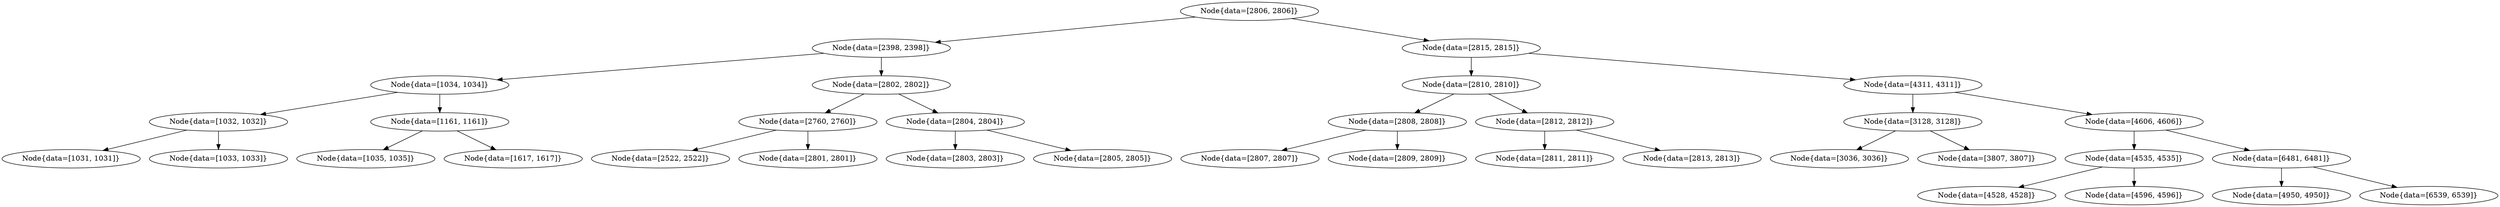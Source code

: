 digraph G{
279607681 [label="Node{data=[2806, 2806]}"]
279607681 -> 151222583
151222583 [label="Node{data=[2398, 2398]}"]
151222583 -> 1990829838
1990829838 [label="Node{data=[1034, 1034]}"]
1990829838 -> 10277660
10277660 [label="Node{data=[1032, 1032]}"]
10277660 -> 1127859455
1127859455 [label="Node{data=[1031, 1031]}"]
10277660 -> 1373755246
1373755246 [label="Node{data=[1033, 1033]}"]
1990829838 -> 1791724427
1791724427 [label="Node{data=[1161, 1161]}"]
1791724427 -> 204059133
204059133 [label="Node{data=[1035, 1035]}"]
1791724427 -> 20611771
20611771 [label="Node{data=[1617, 1617]}"]
151222583 -> 1589604181
1589604181 [label="Node{data=[2802, 2802]}"]
1589604181 -> 1746804954
1746804954 [label="Node{data=[2760, 2760]}"]
1746804954 -> 695849597
695849597 [label="Node{data=[2522, 2522]}"]
1746804954 -> 2080617139
2080617139 [label="Node{data=[2801, 2801]}"]
1589604181 -> 1499705249
1499705249 [label="Node{data=[2804, 2804]}"]
1499705249 -> 1088572583
1088572583 [label="Node{data=[2803, 2803]}"]
1499705249 -> 661619964
661619964 [label="Node{data=[2805, 2805]}"]
279607681 -> 1175989384
1175989384 [label="Node{data=[2815, 2815]}"]
1175989384 -> 37920077
37920077 [label="Node{data=[2810, 2810]}"]
37920077 -> 1343712982
1343712982 [label="Node{data=[2808, 2808]}"]
1343712982 -> 193222732
193222732 [label="Node{data=[2807, 2807]}"]
1343712982 -> 209668568
209668568 [label="Node{data=[2809, 2809]}"]
37920077 -> 448857583
448857583 [label="Node{data=[2812, 2812]}"]
448857583 -> 1909172671
1909172671 [label="Node{data=[2811, 2811]}"]
448857583 -> 1487194610
1487194610 [label="Node{data=[2813, 2813]}"]
1175989384 -> 786655927
786655927 [label="Node{data=[4311, 4311]}"]
786655927 -> 1017113849
1017113849 [label="Node{data=[3128, 3128]}"]
1017113849 -> 280312964
280312964 [label="Node{data=[3036, 3036]}"]
1017113849 -> 1856019513
1856019513 [label="Node{data=[3807, 3807]}"]
786655927 -> 1537471880
1537471880 [label="Node{data=[4606, 4606]}"]
1537471880 -> 412627489
412627489 [label="Node{data=[4535, 4535]}"]
412627489 -> 569408682
569408682 [label="Node{data=[4528, 4528]}"]
412627489 -> 1272671737
1272671737 [label="Node{data=[4596, 4596]}"]
1537471880 -> 252763839
252763839 [label="Node{data=[6481, 6481]}"]
252763839 -> 1455488070
1455488070 [label="Node{data=[4950, 4950]}"]
252763839 -> 1954008856
1954008856 [label="Node{data=[6539, 6539]}"]
}